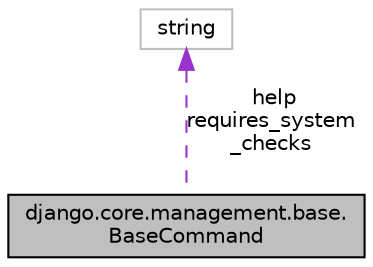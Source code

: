 digraph "django.core.management.base.BaseCommand"
{
 // LATEX_PDF_SIZE
  edge [fontname="Helvetica",fontsize="10",labelfontname="Helvetica",labelfontsize="10"];
  node [fontname="Helvetica",fontsize="10",shape=record];
  Node1 [label="django.core.management.base.\lBaseCommand",height=0.2,width=0.4,color="black", fillcolor="grey75", style="filled", fontcolor="black",tooltip=" "];
  Node2 -> Node1 [dir="back",color="darkorchid3",fontsize="10",style="dashed",label=" help\nrequires_system\l_checks" ];
  Node2 [label="string",height=0.2,width=0.4,color="grey75", fillcolor="white", style="filled",tooltip=" "];
}

